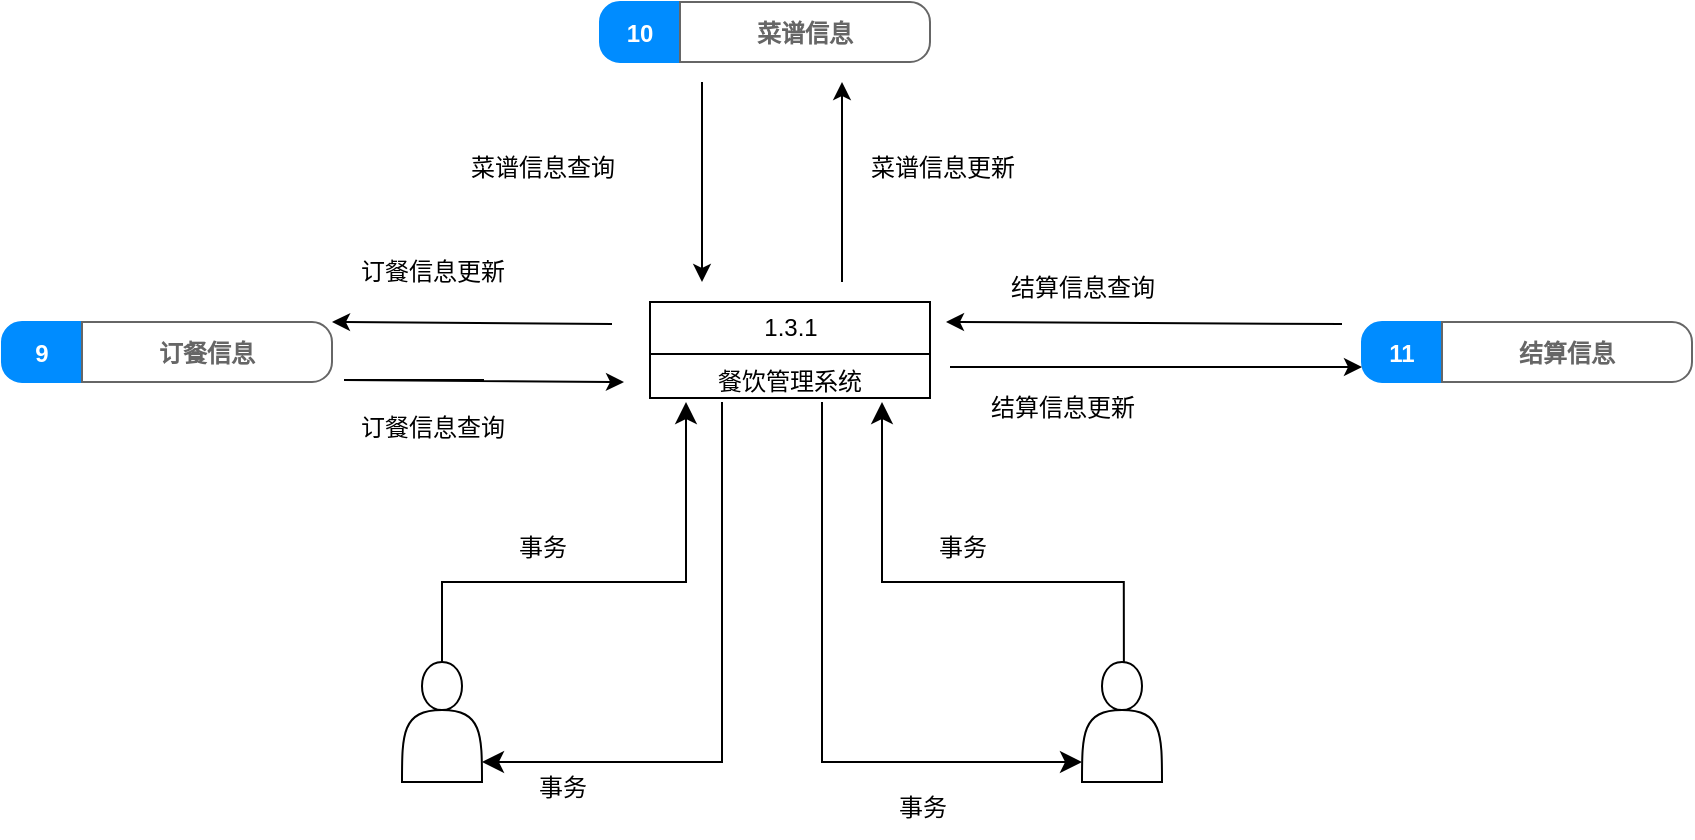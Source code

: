 <mxfile version="26.1.1">
  <diagram name="第 1 页" id="5eiwZfFAc0PaHUMPImRc">
    <mxGraphModel dx="1413" dy="734" grid="1" gridSize="10" guides="1" tooltips="1" connect="1" arrows="1" fold="1" page="1" pageScale="1" pageWidth="827" pageHeight="1169" math="0" shadow="0">
      <root>
        <mxCell id="0" />
        <mxCell id="1" parent="0" />
        <mxCell id="IBKrIwUGf1fX_2VAVnKV-1" value="" style="shape=actor;whiteSpace=wrap;html=1;" parent="1" vertex="1">
          <mxGeometry x="220" y="460" width="40" height="60" as="geometry" />
        </mxCell>
        <mxCell id="IBKrIwUGf1fX_2VAVnKV-2" value="" style="shape=actor;whiteSpace=wrap;html=1;" parent="1" vertex="1">
          <mxGeometry x="560" y="460" width="40" height="60" as="geometry" />
        </mxCell>
        <mxCell id="IBKrIwUGf1fX_2VAVnKV-3" value="1.3.1" style="swimlane;fontStyle=0;childLayout=stackLayout;horizontal=1;startSize=26;fillColor=none;horizontalStack=0;resizeParent=1;resizeParentMax=0;resizeLast=0;collapsible=1;marginBottom=0;html=1;" parent="1" vertex="1">
          <mxGeometry x="344" y="280" width="140" height="48" as="geometry" />
        </mxCell>
        <mxCell id="IBKrIwUGf1fX_2VAVnKV-4" value="餐饮管理系统" style="text;strokeColor=none;fillColor=none;align=center;verticalAlign=top;spacingLeft=4;spacingRight=4;overflow=hidden;rotatable=0;points=[[0,0.5],[1,0.5]];portConstraint=eastwest;whiteSpace=wrap;html=1;" parent="IBKrIwUGf1fX_2VAVnKV-3" vertex="1">
          <mxGeometry y="26" width="140" height="22" as="geometry" />
        </mxCell>
        <mxCell id="IBKrIwUGf1fX_2VAVnKV-7" value="" style="edgeStyle=segmentEdgeStyle;endArrow=classic;html=1;curved=0;rounded=0;endSize=8;startSize=8;" parent="1" edge="1">
          <mxGeometry width="50" height="50" relative="1" as="geometry">
            <mxPoint x="240" y="460" as="sourcePoint" />
            <mxPoint x="362" y="330" as="targetPoint" />
            <Array as="points">
              <mxPoint x="240" y="420" />
              <mxPoint x="362" y="420" />
            </Array>
          </mxGeometry>
        </mxCell>
        <mxCell id="IBKrIwUGf1fX_2VAVnKV-8" value="" style="edgeStyle=segmentEdgeStyle;endArrow=classic;html=1;curved=0;rounded=0;endSize=8;startSize=8;exitX=0;exitY=0.75;exitDx=0;exitDy=0;" parent="1" edge="1">
          <mxGeometry width="50" height="50" relative="1" as="geometry">
            <mxPoint x="580.94" y="460" as="sourcePoint" />
            <mxPoint x="460" y="330" as="targetPoint" />
            <Array as="points">
              <mxPoint x="581" y="420" />
              <mxPoint x="460" y="420" />
            </Array>
          </mxGeometry>
        </mxCell>
        <mxCell id="IBKrIwUGf1fX_2VAVnKV-9" value="" style="edgeStyle=segmentEdgeStyle;endArrow=classic;html=1;curved=0;rounded=0;endSize=8;startSize=8;" parent="1" edge="1">
          <mxGeometry width="50" height="50" relative="1" as="geometry">
            <mxPoint x="380" y="330" as="sourcePoint" />
            <mxPoint x="260" y="510" as="targetPoint" />
            <Array as="points">
              <mxPoint x="380" y="330" />
              <mxPoint x="380" y="510" />
            </Array>
          </mxGeometry>
        </mxCell>
        <mxCell id="IBKrIwUGf1fX_2VAVnKV-10" value="" style="edgeStyle=segmentEdgeStyle;endArrow=classic;html=1;curved=0;rounded=0;endSize=8;startSize=8;" parent="1" edge="1">
          <mxGeometry width="50" height="50" relative="1" as="geometry">
            <mxPoint x="430" y="330" as="sourcePoint" />
            <mxPoint x="560" y="510" as="targetPoint" />
            <Array as="points">
              <mxPoint x="430" y="330" />
              <mxPoint x="430" y="510" />
            </Array>
          </mxGeometry>
        </mxCell>
        <mxCell id="IBKrIwUGf1fX_2VAVnKV-11" value="" style="swimlane;shape=mxgraph.bootstrap.anchor;strokeColor=#666666;fillColor=#ffffff;fontColor=#666666;fontStyle=0;childLayout=stackLayout;horizontal=0;startSize=0;horizontalStack=1;resizeParent=1;resizeParentMax=0;resizeLast=0;collapsible=0;marginBottom=0;whiteSpace=wrap;html=1;" parent="1" vertex="1">
          <mxGeometry x="20" y="290" width="165" height="30" as="geometry" />
        </mxCell>
        <mxCell id="IBKrIwUGf1fX_2VAVnKV-12" value="&lt;font style=&quot;font-size: 12px;&quot;&gt;9&lt;/font&gt;" style="text;strokeColor=#008CFF;align=center;verticalAlign=middle;spacingLeft=10;spacingRight=10;overflow=hidden;points=[[0,0.5],[1,0.5]];portConstraint=eastwest;rotatable=0;whiteSpace=wrap;html=1;shape=mxgraph.mockup.leftButton;rSize=10;fillColor=#008CFF;fontColor=#ffffff;fontSize=17;fontStyle=1;" parent="IBKrIwUGf1fX_2VAVnKV-11" vertex="1">
          <mxGeometry width="40" height="30" as="geometry" />
        </mxCell>
        <mxCell id="IBKrIwUGf1fX_2VAVnKV-15" value="&lt;font style=&quot;font-size: 12px;&quot;&gt;订餐信息&lt;/font&gt;" style="text;strokeColor=inherit;align=center;verticalAlign=middle;spacingLeft=10;spacingRight=10;overflow=hidden;points=[[0,0.5],[1,0.5]];portConstraint=eastwest;rotatable=0;whiteSpace=wrap;html=1;shape=mxgraph.mockup.rightButton;rSize=10;fillColor=inherit;fontColor=inherit;fontSize=17;fontStyle=1;" parent="IBKrIwUGf1fX_2VAVnKV-11" vertex="1">
          <mxGeometry x="40" width="125" height="30" as="geometry" />
        </mxCell>
        <mxCell id="IBKrIwUGf1fX_2VAVnKV-16" style="edgeStyle=orthogonalEdgeStyle;rounded=0;orthogonalLoop=1;jettySize=auto;html=1;exitX=1;exitY=0.5;exitDx=0;exitDy=0;" parent="IBKrIwUGf1fX_2VAVnKV-11" source="IBKrIwUGf1fX_2VAVnKV-12" target="IBKrIwUGf1fX_2VAVnKV-12" edge="1">
          <mxGeometry relative="1" as="geometry" />
        </mxCell>
        <mxCell id="IBKrIwUGf1fX_2VAVnKV-17" value="" style="swimlane;shape=mxgraph.bootstrap.anchor;strokeColor=#666666;fillColor=#ffffff;fontColor=#666666;fontStyle=0;childLayout=stackLayout;horizontal=0;startSize=0;horizontalStack=1;resizeParent=1;resizeParentMax=0;resizeLast=0;collapsible=0;marginBottom=0;whiteSpace=wrap;html=1;" parent="1" vertex="1">
          <mxGeometry x="700" y="290" width="165" height="30" as="geometry" />
        </mxCell>
        <mxCell id="IBKrIwUGf1fX_2VAVnKV-18" value="&lt;font style=&quot;font-size: 12px;&quot;&gt;11&lt;/font&gt;" style="text;strokeColor=#008CFF;align=center;verticalAlign=middle;spacingLeft=10;spacingRight=10;overflow=hidden;points=[[0,0.5],[1,0.5]];portConstraint=eastwest;rotatable=0;whiteSpace=wrap;html=1;shape=mxgraph.mockup.leftButton;rSize=10;fillColor=#008CFF;fontColor=#ffffff;fontSize=17;fontStyle=1;" parent="IBKrIwUGf1fX_2VAVnKV-17" vertex="1">
          <mxGeometry width="40" height="30" as="geometry" />
        </mxCell>
        <mxCell id="IBKrIwUGf1fX_2VAVnKV-19" value="&lt;font style=&quot;font-size: 12px;&quot;&gt;结算信息&lt;/font&gt;" style="text;strokeColor=inherit;align=center;verticalAlign=middle;spacingLeft=10;spacingRight=10;overflow=hidden;points=[[0,0.5],[1,0.5]];portConstraint=eastwest;rotatable=0;whiteSpace=wrap;html=1;shape=mxgraph.mockup.rightButton;rSize=10;fillColor=inherit;fontColor=inherit;fontSize=17;fontStyle=1;" parent="IBKrIwUGf1fX_2VAVnKV-17" vertex="1">
          <mxGeometry x="40" width="125" height="30" as="geometry" />
        </mxCell>
        <mxCell id="IBKrIwUGf1fX_2VAVnKV-20" style="edgeStyle=orthogonalEdgeStyle;rounded=0;orthogonalLoop=1;jettySize=auto;html=1;exitX=1;exitY=0.5;exitDx=0;exitDy=0;" parent="IBKrIwUGf1fX_2VAVnKV-17" source="IBKrIwUGf1fX_2VAVnKV-18" target="IBKrIwUGf1fX_2VAVnKV-18" edge="1">
          <mxGeometry relative="1" as="geometry" />
        </mxCell>
        <mxCell id="IBKrIwUGf1fX_2VAVnKV-21" value="" style="swimlane;shape=mxgraph.bootstrap.anchor;strokeColor=#666666;fillColor=#ffffff;fontColor=#666666;fontStyle=0;childLayout=stackLayout;horizontal=0;startSize=0;horizontalStack=1;resizeParent=1;resizeParentMax=0;resizeLast=0;collapsible=0;marginBottom=0;whiteSpace=wrap;html=1;" parent="1" vertex="1">
          <mxGeometry x="319" y="130" width="165" height="30" as="geometry" />
        </mxCell>
        <mxCell id="IBKrIwUGf1fX_2VAVnKV-22" value="&lt;font style=&quot;font-size: 12px;&quot;&gt;10&lt;/font&gt;" style="text;strokeColor=#008CFF;align=center;verticalAlign=middle;spacingLeft=10;spacingRight=10;overflow=hidden;points=[[0,0.5],[1,0.5]];portConstraint=eastwest;rotatable=0;whiteSpace=wrap;html=1;shape=mxgraph.mockup.leftButton;rSize=10;fillColor=#008CFF;fontColor=#ffffff;fontSize=17;fontStyle=1;" parent="IBKrIwUGf1fX_2VAVnKV-21" vertex="1">
          <mxGeometry width="40" height="30" as="geometry" />
        </mxCell>
        <mxCell id="IBKrIwUGf1fX_2VAVnKV-23" value="&lt;font style=&quot;font-size: 12px;&quot;&gt;菜谱信息&lt;/font&gt;" style="text;strokeColor=inherit;align=center;verticalAlign=middle;spacingLeft=10;spacingRight=10;overflow=hidden;points=[[0,0.5],[1,0.5]];portConstraint=eastwest;rotatable=0;whiteSpace=wrap;html=1;shape=mxgraph.mockup.rightButton;rSize=10;fillColor=inherit;fontColor=inherit;fontSize=17;fontStyle=1;" parent="IBKrIwUGf1fX_2VAVnKV-21" vertex="1">
          <mxGeometry x="40" width="125" height="30" as="geometry" />
        </mxCell>
        <mxCell id="IBKrIwUGf1fX_2VAVnKV-24" style="edgeStyle=orthogonalEdgeStyle;rounded=0;orthogonalLoop=1;jettySize=auto;html=1;exitX=1;exitY=0.5;exitDx=0;exitDy=0;" parent="IBKrIwUGf1fX_2VAVnKV-21" source="IBKrIwUGf1fX_2VAVnKV-22" target="IBKrIwUGf1fX_2VAVnKV-22" edge="1">
          <mxGeometry relative="1" as="geometry" />
        </mxCell>
        <mxCell id="IBKrIwUGf1fX_2VAVnKV-25" value="" style="endArrow=classic;html=1;rounded=0;" parent="1" edge="1">
          <mxGeometry width="50" height="50" relative="1" as="geometry">
            <mxPoint x="564" y="312.5" as="sourcePoint" />
            <mxPoint x="700" y="312.5" as="targetPoint" />
            <Array as="points">
              <mxPoint x="494" y="312.5" />
            </Array>
          </mxGeometry>
        </mxCell>
        <mxCell id="IBKrIwUGf1fX_2VAVnKV-26" value="" style="endArrow=classic;html=1;rounded=0;" parent="1" edge="1">
          <mxGeometry width="50" height="50" relative="1" as="geometry">
            <mxPoint x="690" y="291" as="sourcePoint" />
            <mxPoint x="492" y="290.5" as="targetPoint" />
            <Array as="points">
              <mxPoint x="492" y="290" />
            </Array>
          </mxGeometry>
        </mxCell>
        <mxCell id="IBKrIwUGf1fX_2VAVnKV-28" value="" style="endArrow=classic;html=1;rounded=0;" parent="1" edge="1">
          <mxGeometry width="50" height="50" relative="1" as="geometry">
            <mxPoint x="325" y="291" as="sourcePoint" />
            <mxPoint x="185" y="290.5" as="targetPoint" />
            <Array as="points">
              <mxPoint x="185" y="290" />
            </Array>
          </mxGeometry>
        </mxCell>
        <mxCell id="IBKrIwUGf1fX_2VAVnKV-30" value="" style="endArrow=classic;html=1;rounded=0;" parent="1" edge="1">
          <mxGeometry width="50" height="50" relative="1" as="geometry">
            <mxPoint x="261" y="319" as="sourcePoint" />
            <mxPoint x="331" y="320" as="targetPoint" />
            <Array as="points">
              <mxPoint x="191" y="319" />
            </Array>
          </mxGeometry>
        </mxCell>
        <mxCell id="IBKrIwUGf1fX_2VAVnKV-32" value="" style="endArrow=classic;html=1;rounded=0;" parent="1" edge="1">
          <mxGeometry width="50" height="50" relative="1" as="geometry">
            <mxPoint x="370" y="170" as="sourcePoint" />
            <mxPoint x="370" y="270" as="targetPoint" />
          </mxGeometry>
        </mxCell>
        <mxCell id="IBKrIwUGf1fX_2VAVnKV-33" value="" style="endArrow=classic;html=1;rounded=0;" parent="1" edge="1">
          <mxGeometry width="50" height="50" relative="1" as="geometry">
            <mxPoint x="440" y="270" as="sourcePoint" />
            <mxPoint x="440" y="170" as="targetPoint" />
          </mxGeometry>
        </mxCell>
        <mxCell id="IBKrIwUGf1fX_2VAVnKV-34" value="事务" style="text;html=1;align=center;verticalAlign=middle;resizable=0;points=[];autosize=1;strokeColor=none;fillColor=none;" parent="1" vertex="1">
          <mxGeometry x="265" y="388" width="50" height="30" as="geometry" />
        </mxCell>
        <mxCell id="IBKrIwUGf1fX_2VAVnKV-35" value="事务" style="text;html=1;align=center;verticalAlign=middle;resizable=0;points=[];autosize=1;strokeColor=none;fillColor=none;" parent="1" vertex="1">
          <mxGeometry x="275" y="508" width="50" height="30" as="geometry" />
        </mxCell>
        <mxCell id="IBKrIwUGf1fX_2VAVnKV-36" value="事务" style="text;html=1;align=center;verticalAlign=middle;resizable=0;points=[];autosize=1;strokeColor=none;fillColor=none;" parent="1" vertex="1">
          <mxGeometry x="475" y="388" width="50" height="30" as="geometry" />
        </mxCell>
        <mxCell id="IBKrIwUGf1fX_2VAVnKV-37" value="事务" style="text;html=1;align=center;verticalAlign=middle;resizable=0;points=[];autosize=1;strokeColor=none;fillColor=none;" parent="1" vertex="1">
          <mxGeometry x="455" y="518" width="50" height="30" as="geometry" />
        </mxCell>
        <mxCell id="IBKrIwUGf1fX_2VAVnKV-38" value="订餐信息更新" style="text;html=1;align=center;verticalAlign=middle;resizable=0;points=[];autosize=1;strokeColor=none;fillColor=none;" parent="1" vertex="1">
          <mxGeometry x="185" y="250" width="100" height="30" as="geometry" />
        </mxCell>
        <mxCell id="IBKrIwUGf1fX_2VAVnKV-39" value="订餐信息查询" style="text;html=1;align=center;verticalAlign=middle;resizable=0;points=[];autosize=1;strokeColor=none;fillColor=none;" parent="1" vertex="1">
          <mxGeometry x="185" y="328" width="100" height="30" as="geometry" />
        </mxCell>
        <mxCell id="IBKrIwUGf1fX_2VAVnKV-40" value="菜谱信息查询" style="text;html=1;align=center;verticalAlign=middle;resizable=0;points=[];autosize=1;strokeColor=none;fillColor=none;" parent="1" vertex="1">
          <mxGeometry x="240" y="198" width="100" height="30" as="geometry" />
        </mxCell>
        <mxCell id="IBKrIwUGf1fX_2VAVnKV-41" value="菜谱信息更新" style="text;html=1;align=center;verticalAlign=middle;resizable=0;points=[];autosize=1;strokeColor=none;fillColor=none;" parent="1" vertex="1">
          <mxGeometry x="440" y="198" width="100" height="30" as="geometry" />
        </mxCell>
        <mxCell id="IBKrIwUGf1fX_2VAVnKV-42" value="结算信息查询" style="text;html=1;align=center;verticalAlign=middle;resizable=0;points=[];autosize=1;strokeColor=none;fillColor=none;" parent="1" vertex="1">
          <mxGeometry x="510" y="258" width="100" height="30" as="geometry" />
        </mxCell>
        <mxCell id="IBKrIwUGf1fX_2VAVnKV-43" value="结算信息更新" style="text;html=1;align=center;verticalAlign=middle;resizable=0;points=[];autosize=1;strokeColor=none;fillColor=none;" parent="1" vertex="1">
          <mxGeometry x="500" y="318" width="100" height="30" as="geometry" />
        </mxCell>
      </root>
    </mxGraphModel>
  </diagram>
</mxfile>
